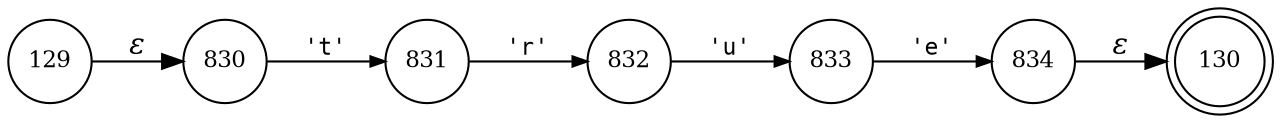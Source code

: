 digraph ATN {
rankdir=LR;
s130[fontsize=11, label="130", shape=doublecircle, fixedsize=true, width=.6];
s832[fontsize=11,label="832", shape=circle, fixedsize=true, width=.55, peripheries=1];
s129[fontsize=11,label="129", shape=circle, fixedsize=true, width=.55, peripheries=1];
s833[fontsize=11,label="833", shape=circle, fixedsize=true, width=.55, peripheries=1];
s834[fontsize=11,label="834", shape=circle, fixedsize=true, width=.55, peripheries=1];
s830[fontsize=11,label="830", shape=circle, fixedsize=true, width=.55, peripheries=1];
s831[fontsize=11,label="831", shape=circle, fixedsize=true, width=.55, peripheries=1];
s129 -> s830 [fontname="Times-Italic", label="&epsilon;"];
s830 -> s831 [fontsize=11, fontname="Courier", arrowsize=.7, label = "'t'", arrowhead = normal];
s831 -> s832 [fontsize=11, fontname="Courier", arrowsize=.7, label = "'r'", arrowhead = normal];
s832 -> s833 [fontsize=11, fontname="Courier", arrowsize=.7, label = "'u'", arrowhead = normal];
s833 -> s834 [fontsize=11, fontname="Courier", arrowsize=.7, label = "'e'", arrowhead = normal];
s834 -> s130 [fontname="Times-Italic", label="&epsilon;"];
}